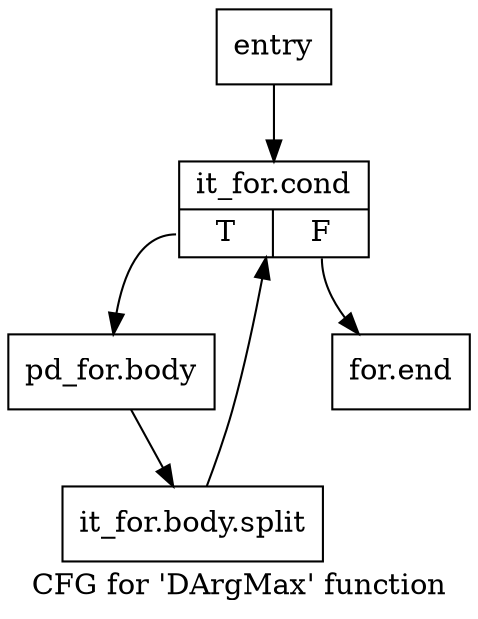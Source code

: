 digraph "CFG for 'DArgMax' function" {
	label="CFG for 'DArgMax' function";

	Node0x2e9ad70 [shape=record,label="{entry}"];
	Node0x2e9ad70 -> Node0x2e9adc0;
	Node0x2e9adc0 [shape=record,label="{it_for.cond|{<s0>T|<s1>F}}"];
	Node0x2e9adc0:s0 -> Node0x2e9ae10;
	Node0x2e9adc0:s1 -> Node0x2e9ae60;
	Node0x2e9ae10 [shape=record,label="{pd_for.body}"];
	Node0x2e9ae10 -> Node0x373d8d0;
	Node0x373d8d0 [shape=record,label="{it_for.body.split}"];
	Node0x373d8d0 -> Node0x2e9adc0;
	Node0x2e9ae60 [shape=record,label="{for.end}"];
}
